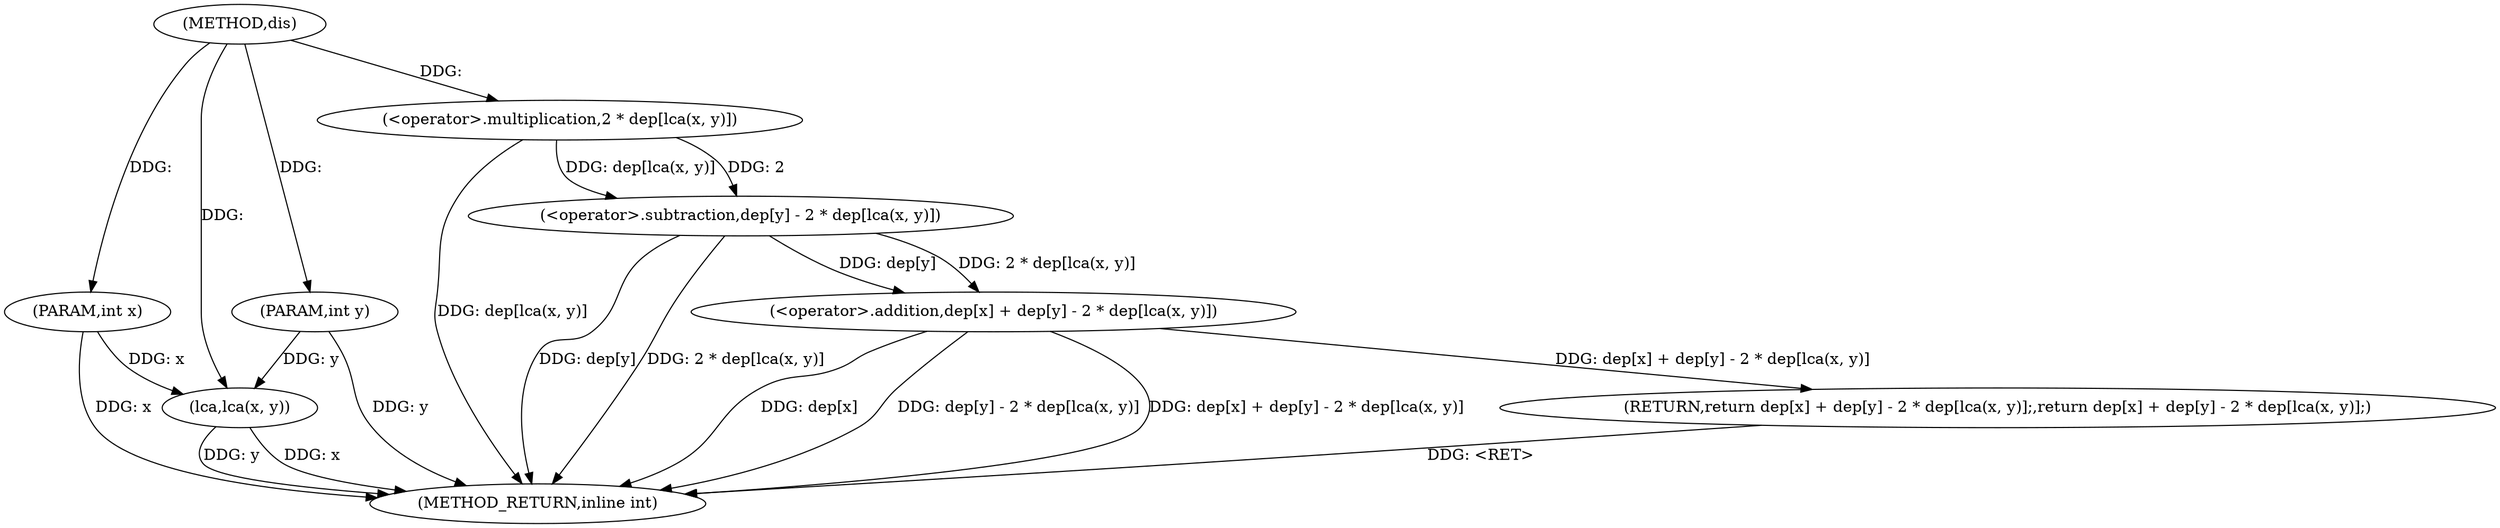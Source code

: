 digraph "dis" {  
"1000313" [label = "(METHOD,dis)" ]
"1000333" [label = "(METHOD_RETURN,inline int)" ]
"1000314" [label = "(PARAM,int x)" ]
"1000315" [label = "(PARAM,int y)" ]
"1000317" [label = "(RETURN,return dep[x] + dep[y] - 2 * dep[lca(x, y)];,return dep[x] + dep[y] - 2 * dep[lca(x, y)];)" ]
"1000318" [label = "(<operator>.addition,dep[x] + dep[y] - 2 * dep[lca(x, y)])" ]
"1000322" [label = "(<operator>.subtraction,dep[y] - 2 * dep[lca(x, y)])" ]
"1000326" [label = "(<operator>.multiplication,2 * dep[lca(x, y)])" ]
"1000330" [label = "(lca,lca(x, y))" ]
  "1000317" -> "1000333"  [ label = "DDG: <RET>"] 
  "1000314" -> "1000333"  [ label = "DDG: x"] 
  "1000315" -> "1000333"  [ label = "DDG: y"] 
  "1000318" -> "1000333"  [ label = "DDG: dep[x]"] 
  "1000322" -> "1000333"  [ label = "DDG: dep[y]"] 
  "1000330" -> "1000333"  [ label = "DDG: x"] 
  "1000330" -> "1000333"  [ label = "DDG: y"] 
  "1000326" -> "1000333"  [ label = "DDG: dep[lca(x, y)]"] 
  "1000322" -> "1000333"  [ label = "DDG: 2 * dep[lca(x, y)]"] 
  "1000318" -> "1000333"  [ label = "DDG: dep[y] - 2 * dep[lca(x, y)]"] 
  "1000318" -> "1000333"  [ label = "DDG: dep[x] + dep[y] - 2 * dep[lca(x, y)]"] 
  "1000313" -> "1000314"  [ label = "DDG: "] 
  "1000313" -> "1000315"  [ label = "DDG: "] 
  "1000318" -> "1000317"  [ label = "DDG: dep[x] + dep[y] - 2 * dep[lca(x, y)]"] 
  "1000322" -> "1000318"  [ label = "DDG: dep[y]"] 
  "1000322" -> "1000318"  [ label = "DDG: 2 * dep[lca(x, y)]"] 
  "1000326" -> "1000322"  [ label = "DDG: dep[lca(x, y)]"] 
  "1000326" -> "1000322"  [ label = "DDG: 2"] 
  "1000313" -> "1000326"  [ label = "DDG: "] 
  "1000314" -> "1000330"  [ label = "DDG: x"] 
  "1000313" -> "1000330"  [ label = "DDG: "] 
  "1000315" -> "1000330"  [ label = "DDG: y"] 
}
